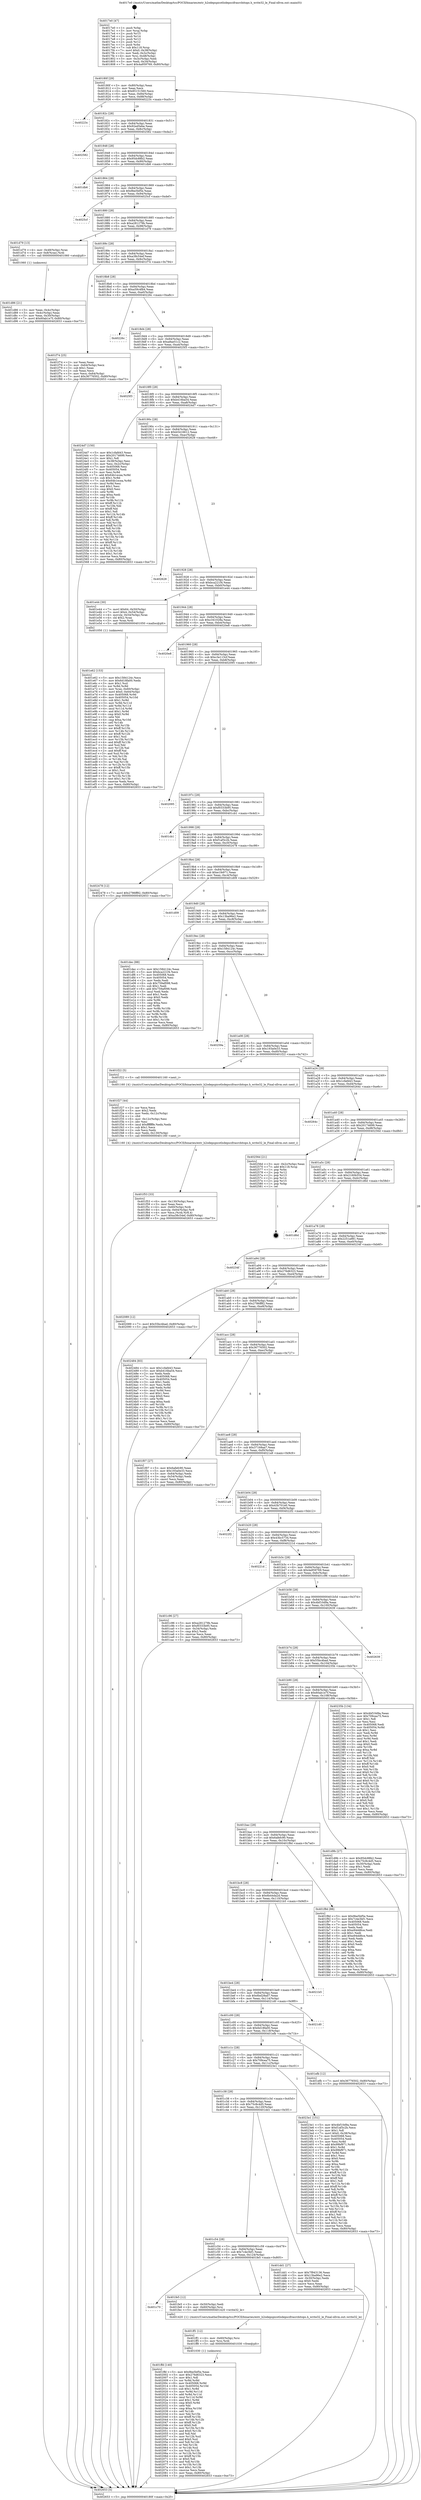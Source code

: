 digraph "0x4017e0" {
  label = "0x4017e0 (/mnt/c/Users/mathe/Desktop/tcc/POCII/binaries/extr_h2odepspicotlsdepscifrasrcbitops.h_write32_le_Final-ollvm.out::main(0))"
  labelloc = "t"
  node[shape=record]

  Entry [label="",width=0.3,height=0.3,shape=circle,fillcolor=black,style=filled]
  "0x40180f" [label="{
     0x40180f [29]\l
     | [instrs]\l
     &nbsp;&nbsp;0x40180f \<+3\>: mov -0x80(%rbp),%eax\l
     &nbsp;&nbsp;0x401812 \<+2\>: mov %eax,%ecx\l
     &nbsp;&nbsp;0x401814 \<+6\>: sub $0x85151560,%ecx\l
     &nbsp;&nbsp;0x40181a \<+6\>: mov %eax,-0x84(%rbp)\l
     &nbsp;&nbsp;0x401820 \<+6\>: mov %ecx,-0x88(%rbp)\l
     &nbsp;&nbsp;0x401826 \<+6\>: je 000000000040223c \<main+0xa5c\>\l
  }"]
  "0x40223c" [label="{
     0x40223c\l
  }", style=dashed]
  "0x40182c" [label="{
     0x40182c [28]\l
     | [instrs]\l
     &nbsp;&nbsp;0x40182c \<+5\>: jmp 0000000000401831 \<main+0x51\>\l
     &nbsp;&nbsp;0x401831 \<+6\>: mov -0x84(%rbp),%eax\l
     &nbsp;&nbsp;0x401837 \<+5\>: sub $0x92ed5ebe,%eax\l
     &nbsp;&nbsp;0x40183c \<+6\>: mov %eax,-0x8c(%rbp)\l
     &nbsp;&nbsp;0x401842 \<+6\>: je 0000000000402582 \<main+0xda2\>\l
  }"]
  Exit [label="",width=0.3,height=0.3,shape=circle,fillcolor=black,style=filled,peripheries=2]
  "0x402582" [label="{
     0x402582\l
  }", style=dashed]
  "0x401848" [label="{
     0x401848 [28]\l
     | [instrs]\l
     &nbsp;&nbsp;0x401848 \<+5\>: jmp 000000000040184d \<main+0x6d\>\l
     &nbsp;&nbsp;0x40184d \<+6\>: mov -0x84(%rbp),%eax\l
     &nbsp;&nbsp;0x401853 \<+5\>: sub $0x95dc88b2,%eax\l
     &nbsp;&nbsp;0x401858 \<+6\>: mov %eax,-0x90(%rbp)\l
     &nbsp;&nbsp;0x40185e \<+6\>: je 0000000000401db6 \<main+0x5d6\>\l
  }"]
  "0x401ffd" [label="{
     0x401ffd [140]\l
     | [instrs]\l
     &nbsp;&nbsp;0x401ffd \<+5\>: mov $0x9be5bf5e,%eax\l
     &nbsp;&nbsp;0x402002 \<+5\>: mov $0x276d6323,%ecx\l
     &nbsp;&nbsp;0x402007 \<+2\>: mov $0x1,%dl\l
     &nbsp;&nbsp;0x402009 \<+3\>: xor %r8d,%r8d\l
     &nbsp;&nbsp;0x40200c \<+8\>: mov 0x405068,%r9d\l
     &nbsp;&nbsp;0x402014 \<+8\>: mov 0x405054,%r10d\l
     &nbsp;&nbsp;0x40201c \<+4\>: sub $0x1,%r8d\l
     &nbsp;&nbsp;0x402020 \<+3\>: mov %r9d,%r11d\l
     &nbsp;&nbsp;0x402023 \<+3\>: add %r8d,%r11d\l
     &nbsp;&nbsp;0x402026 \<+4\>: imul %r11d,%r9d\l
     &nbsp;&nbsp;0x40202a \<+4\>: and $0x1,%r9d\l
     &nbsp;&nbsp;0x40202e \<+4\>: cmp $0x0,%r9d\l
     &nbsp;&nbsp;0x402032 \<+3\>: sete %bl\l
     &nbsp;&nbsp;0x402035 \<+4\>: cmp $0xa,%r10d\l
     &nbsp;&nbsp;0x402039 \<+4\>: setl %r14b\l
     &nbsp;&nbsp;0x40203d \<+3\>: mov %bl,%r15b\l
     &nbsp;&nbsp;0x402040 \<+4\>: xor $0xff,%r15b\l
     &nbsp;&nbsp;0x402044 \<+3\>: mov %r14b,%r12b\l
     &nbsp;&nbsp;0x402047 \<+4\>: xor $0xff,%r12b\l
     &nbsp;&nbsp;0x40204b \<+3\>: xor $0x0,%dl\l
     &nbsp;&nbsp;0x40204e \<+3\>: mov %r15b,%r13b\l
     &nbsp;&nbsp;0x402051 \<+4\>: and $0x0,%r13b\l
     &nbsp;&nbsp;0x402055 \<+2\>: and %dl,%bl\l
     &nbsp;&nbsp;0x402057 \<+3\>: mov %r12b,%sil\l
     &nbsp;&nbsp;0x40205a \<+4\>: and $0x0,%sil\l
     &nbsp;&nbsp;0x40205e \<+3\>: and %dl,%r14b\l
     &nbsp;&nbsp;0x402061 \<+3\>: or %bl,%r13b\l
     &nbsp;&nbsp;0x402064 \<+3\>: or %r14b,%sil\l
     &nbsp;&nbsp;0x402067 \<+3\>: xor %sil,%r13b\l
     &nbsp;&nbsp;0x40206a \<+3\>: or %r12b,%r15b\l
     &nbsp;&nbsp;0x40206d \<+4\>: xor $0xff,%r15b\l
     &nbsp;&nbsp;0x402071 \<+3\>: or $0x0,%dl\l
     &nbsp;&nbsp;0x402074 \<+3\>: and %dl,%r15b\l
     &nbsp;&nbsp;0x402077 \<+3\>: or %r15b,%r13b\l
     &nbsp;&nbsp;0x40207a \<+4\>: test $0x1,%r13b\l
     &nbsp;&nbsp;0x40207e \<+3\>: cmovne %ecx,%eax\l
     &nbsp;&nbsp;0x402081 \<+3\>: mov %eax,-0x80(%rbp)\l
     &nbsp;&nbsp;0x402084 \<+5\>: jmp 0000000000402653 \<main+0xe73\>\l
  }"]
  "0x401db6" [label="{
     0x401db6\l
  }", style=dashed]
  "0x401864" [label="{
     0x401864 [28]\l
     | [instrs]\l
     &nbsp;&nbsp;0x401864 \<+5\>: jmp 0000000000401869 \<main+0x89\>\l
     &nbsp;&nbsp;0x401869 \<+6\>: mov -0x84(%rbp),%eax\l
     &nbsp;&nbsp;0x40186f \<+5\>: sub $0x9be5bf5e,%eax\l
     &nbsp;&nbsp;0x401874 \<+6\>: mov %eax,-0x94(%rbp)\l
     &nbsp;&nbsp;0x40187a \<+6\>: je 00000000004025cf \<main+0xdef\>\l
  }"]
  "0x401ff1" [label="{
     0x401ff1 [12]\l
     | [instrs]\l
     &nbsp;&nbsp;0x401ff1 \<+4\>: mov -0x60(%rbp),%rsi\l
     &nbsp;&nbsp;0x401ff5 \<+3\>: mov %rsi,%rdi\l
     &nbsp;&nbsp;0x401ff8 \<+5\>: call 0000000000401030 \<free@plt\>\l
     | [calls]\l
     &nbsp;&nbsp;0x401030 \{1\} (unknown)\l
  }"]
  "0x4025cf" [label="{
     0x4025cf\l
  }", style=dashed]
  "0x401880" [label="{
     0x401880 [28]\l
     | [instrs]\l
     &nbsp;&nbsp;0x401880 \<+5\>: jmp 0000000000401885 \<main+0xa5\>\l
     &nbsp;&nbsp;0x401885 \<+6\>: mov -0x84(%rbp),%eax\l
     &nbsp;&nbsp;0x40188b \<+5\>: sub $0xa281279b,%eax\l
     &nbsp;&nbsp;0x401890 \<+6\>: mov %eax,-0x98(%rbp)\l
     &nbsp;&nbsp;0x401896 \<+6\>: je 0000000000401d79 \<main+0x599\>\l
  }"]
  "0x401c70" [label="{
     0x401c70\l
  }", style=dashed]
  "0x401d79" [label="{
     0x401d79 [13]\l
     | [instrs]\l
     &nbsp;&nbsp;0x401d79 \<+4\>: mov -0x48(%rbp),%rax\l
     &nbsp;&nbsp;0x401d7d \<+4\>: mov 0x8(%rax),%rdi\l
     &nbsp;&nbsp;0x401d81 \<+5\>: call 0000000000401060 \<atoi@plt\>\l
     | [calls]\l
     &nbsp;&nbsp;0x401060 \{1\} (unknown)\l
  }"]
  "0x40189c" [label="{
     0x40189c [28]\l
     | [instrs]\l
     &nbsp;&nbsp;0x40189c \<+5\>: jmp 00000000004018a1 \<main+0xc1\>\l
     &nbsp;&nbsp;0x4018a1 \<+6\>: mov -0x84(%rbp),%eax\l
     &nbsp;&nbsp;0x4018a7 \<+5\>: sub $0xa38c54ef,%eax\l
     &nbsp;&nbsp;0x4018ac \<+6\>: mov %eax,-0x9c(%rbp)\l
     &nbsp;&nbsp;0x4018b2 \<+6\>: je 0000000000401f74 \<main+0x794\>\l
  }"]
  "0x401fe5" [label="{
     0x401fe5 [12]\l
     | [instrs]\l
     &nbsp;&nbsp;0x401fe5 \<+3\>: mov -0x50(%rbp),%edi\l
     &nbsp;&nbsp;0x401fe8 \<+4\>: mov -0x60(%rbp),%rsi\l
     &nbsp;&nbsp;0x401fec \<+5\>: call 0000000000401420 \<write32_le\>\l
     | [calls]\l
     &nbsp;&nbsp;0x401420 \{1\} (/mnt/c/Users/mathe/Desktop/tcc/POCII/binaries/extr_h2odepspicotlsdepscifrasrcbitops.h_write32_le_Final-ollvm.out::write32_le)\l
  }"]
  "0x401f74" [label="{
     0x401f74 [25]\l
     | [instrs]\l
     &nbsp;&nbsp;0x401f74 \<+2\>: xor %eax,%eax\l
     &nbsp;&nbsp;0x401f76 \<+3\>: mov -0x64(%rbp),%ecx\l
     &nbsp;&nbsp;0x401f79 \<+3\>: sub $0x1,%eax\l
     &nbsp;&nbsp;0x401f7c \<+2\>: sub %eax,%ecx\l
     &nbsp;&nbsp;0x401f7e \<+3\>: mov %ecx,-0x64(%rbp)\l
     &nbsp;&nbsp;0x401f81 \<+7\>: movl $0x36776502,-0x80(%rbp)\l
     &nbsp;&nbsp;0x401f88 \<+5\>: jmp 0000000000402653 \<main+0xe73\>\l
  }"]
  "0x4018b8" [label="{
     0x4018b8 [28]\l
     | [instrs]\l
     &nbsp;&nbsp;0x4018b8 \<+5\>: jmp 00000000004018bd \<main+0xdd\>\l
     &nbsp;&nbsp;0x4018bd \<+6\>: mov -0x84(%rbp),%eax\l
     &nbsp;&nbsp;0x4018c3 \<+5\>: sub $0xa59c4fb4,%eax\l
     &nbsp;&nbsp;0x4018c8 \<+6\>: mov %eax,-0xa0(%rbp)\l
     &nbsp;&nbsp;0x4018ce \<+6\>: je 000000000040226c \<main+0xa8c\>\l
  }"]
  "0x401f53" [label="{
     0x401f53 [33]\l
     | [instrs]\l
     &nbsp;&nbsp;0x401f53 \<+6\>: mov -0x130(%rbp),%ecx\l
     &nbsp;&nbsp;0x401f59 \<+3\>: imul %eax,%ecx\l
     &nbsp;&nbsp;0x401f5c \<+4\>: mov -0x60(%rbp),%rdi\l
     &nbsp;&nbsp;0x401f60 \<+4\>: movslq -0x64(%rbp),%r8\l
     &nbsp;&nbsp;0x401f64 \<+4\>: mov %ecx,(%rdi,%r8,4)\l
     &nbsp;&nbsp;0x401f68 \<+7\>: movl $0xa38c54ef,-0x80(%rbp)\l
     &nbsp;&nbsp;0x401f6f \<+5\>: jmp 0000000000402653 \<main+0xe73\>\l
  }"]
  "0x40226c" [label="{
     0x40226c\l
  }", style=dashed]
  "0x4018d4" [label="{
     0x4018d4 [28]\l
     | [instrs]\l
     &nbsp;&nbsp;0x4018d4 \<+5\>: jmp 00000000004018d9 \<main+0xf9\>\l
     &nbsp;&nbsp;0x4018d9 \<+6\>: mov -0x84(%rbp),%eax\l
     &nbsp;&nbsp;0x4018df \<+5\>: sub $0xa8ae51c2,%eax\l
     &nbsp;&nbsp;0x4018e4 \<+6\>: mov %eax,-0xa4(%rbp)\l
     &nbsp;&nbsp;0x4018ea \<+6\>: je 00000000004025f3 \<main+0xe13\>\l
  }"]
  "0x401f27" [label="{
     0x401f27 [44]\l
     | [instrs]\l
     &nbsp;&nbsp;0x401f27 \<+2\>: xor %ecx,%ecx\l
     &nbsp;&nbsp;0x401f29 \<+5\>: mov $0x2,%edx\l
     &nbsp;&nbsp;0x401f2e \<+6\>: mov %edx,-0x12c(%rbp)\l
     &nbsp;&nbsp;0x401f34 \<+1\>: cltd\l
     &nbsp;&nbsp;0x401f35 \<+6\>: mov -0x12c(%rbp),%esi\l
     &nbsp;&nbsp;0x401f3b \<+2\>: idiv %esi\l
     &nbsp;&nbsp;0x401f3d \<+6\>: imul $0xfffffffe,%edx,%edx\l
     &nbsp;&nbsp;0x401f43 \<+3\>: sub $0x1,%ecx\l
     &nbsp;&nbsp;0x401f46 \<+2\>: sub %ecx,%edx\l
     &nbsp;&nbsp;0x401f48 \<+6\>: mov %edx,-0x130(%rbp)\l
     &nbsp;&nbsp;0x401f4e \<+5\>: call 0000000000401160 \<next_i\>\l
     | [calls]\l
     &nbsp;&nbsp;0x401160 \{4\} (/mnt/c/Users/mathe/Desktop/tcc/POCII/binaries/extr_h2odepspicotlsdepscifrasrcbitops.h_write32_le_Final-ollvm.out::next_i)\l
  }"]
  "0x4025f3" [label="{
     0x4025f3\l
  }", style=dashed]
  "0x4018f0" [label="{
     0x4018f0 [28]\l
     | [instrs]\l
     &nbsp;&nbsp;0x4018f0 \<+5\>: jmp 00000000004018f5 \<main+0x115\>\l
     &nbsp;&nbsp;0x4018f5 \<+6\>: mov -0x84(%rbp),%eax\l
     &nbsp;&nbsp;0x4018fb \<+5\>: sub $0xb416ba54,%eax\l
     &nbsp;&nbsp;0x401900 \<+6\>: mov %eax,-0xa8(%rbp)\l
     &nbsp;&nbsp;0x401906 \<+6\>: je 00000000004024d7 \<main+0xcf7\>\l
  }"]
  "0x401e62" [label="{
     0x401e62 [153]\l
     | [instrs]\l
     &nbsp;&nbsp;0x401e62 \<+5\>: mov $0x1584124c,%ecx\l
     &nbsp;&nbsp;0x401e67 \<+5\>: mov $0x6d18fa00,%edx\l
     &nbsp;&nbsp;0x401e6c \<+3\>: mov $0x1,%sil\l
     &nbsp;&nbsp;0x401e6f \<+3\>: xor %r8d,%r8d\l
     &nbsp;&nbsp;0x401e72 \<+4\>: mov %rax,-0x60(%rbp)\l
     &nbsp;&nbsp;0x401e76 \<+7\>: movl $0x0,-0x64(%rbp)\l
     &nbsp;&nbsp;0x401e7d \<+8\>: mov 0x405068,%r9d\l
     &nbsp;&nbsp;0x401e85 \<+8\>: mov 0x405054,%r10d\l
     &nbsp;&nbsp;0x401e8d \<+4\>: sub $0x1,%r8d\l
     &nbsp;&nbsp;0x401e91 \<+3\>: mov %r9d,%r11d\l
     &nbsp;&nbsp;0x401e94 \<+3\>: add %r8d,%r11d\l
     &nbsp;&nbsp;0x401e97 \<+4\>: imul %r11d,%r9d\l
     &nbsp;&nbsp;0x401e9b \<+4\>: and $0x1,%r9d\l
     &nbsp;&nbsp;0x401e9f \<+4\>: cmp $0x0,%r9d\l
     &nbsp;&nbsp;0x401ea3 \<+3\>: sete %bl\l
     &nbsp;&nbsp;0x401ea6 \<+4\>: cmp $0xa,%r10d\l
     &nbsp;&nbsp;0x401eaa \<+4\>: setl %r14b\l
     &nbsp;&nbsp;0x401eae \<+3\>: mov %bl,%r15b\l
     &nbsp;&nbsp;0x401eb1 \<+4\>: xor $0xff,%r15b\l
     &nbsp;&nbsp;0x401eb5 \<+3\>: mov %r14b,%r12b\l
     &nbsp;&nbsp;0x401eb8 \<+4\>: xor $0xff,%r12b\l
     &nbsp;&nbsp;0x401ebc \<+4\>: xor $0x1,%sil\l
     &nbsp;&nbsp;0x401ec0 \<+3\>: mov %r15b,%r13b\l
     &nbsp;&nbsp;0x401ec3 \<+4\>: and $0xff,%r13b\l
     &nbsp;&nbsp;0x401ec7 \<+3\>: and %sil,%bl\l
     &nbsp;&nbsp;0x401eca \<+3\>: mov %r12b,%al\l
     &nbsp;&nbsp;0x401ecd \<+2\>: and $0xff,%al\l
     &nbsp;&nbsp;0x401ecf \<+3\>: and %sil,%r14b\l
     &nbsp;&nbsp;0x401ed2 \<+3\>: or %bl,%r13b\l
     &nbsp;&nbsp;0x401ed5 \<+3\>: or %r14b,%al\l
     &nbsp;&nbsp;0x401ed8 \<+3\>: xor %al,%r13b\l
     &nbsp;&nbsp;0x401edb \<+3\>: or %r12b,%r15b\l
     &nbsp;&nbsp;0x401ede \<+4\>: xor $0xff,%r15b\l
     &nbsp;&nbsp;0x401ee2 \<+4\>: or $0x1,%sil\l
     &nbsp;&nbsp;0x401ee6 \<+3\>: and %sil,%r15b\l
     &nbsp;&nbsp;0x401ee9 \<+3\>: or %r15b,%r13b\l
     &nbsp;&nbsp;0x401eec \<+4\>: test $0x1,%r13b\l
     &nbsp;&nbsp;0x401ef0 \<+3\>: cmovne %edx,%ecx\l
     &nbsp;&nbsp;0x401ef3 \<+3\>: mov %ecx,-0x80(%rbp)\l
     &nbsp;&nbsp;0x401ef6 \<+5\>: jmp 0000000000402653 \<main+0xe73\>\l
  }"]
  "0x4024d7" [label="{
     0x4024d7 [150]\l
     | [instrs]\l
     &nbsp;&nbsp;0x4024d7 \<+5\>: mov $0x1cfafd43,%eax\l
     &nbsp;&nbsp;0x4024dc \<+5\>: mov $0x20174699,%ecx\l
     &nbsp;&nbsp;0x4024e1 \<+2\>: mov $0x1,%dl\l
     &nbsp;&nbsp;0x4024e3 \<+3\>: mov -0x38(%rbp),%esi\l
     &nbsp;&nbsp;0x4024e6 \<+3\>: mov %esi,-0x2c(%rbp)\l
     &nbsp;&nbsp;0x4024e9 \<+7\>: mov 0x405068,%esi\l
     &nbsp;&nbsp;0x4024f0 \<+7\>: mov 0x405054,%edi\l
     &nbsp;&nbsp;0x4024f7 \<+3\>: mov %esi,%r8d\l
     &nbsp;&nbsp;0x4024fa \<+7\>: add $0x64b1ecea,%r8d\l
     &nbsp;&nbsp;0x402501 \<+4\>: sub $0x1,%r8d\l
     &nbsp;&nbsp;0x402505 \<+7\>: sub $0x64b1ecea,%r8d\l
     &nbsp;&nbsp;0x40250c \<+4\>: imul %r8d,%esi\l
     &nbsp;&nbsp;0x402510 \<+3\>: and $0x1,%esi\l
     &nbsp;&nbsp;0x402513 \<+3\>: cmp $0x0,%esi\l
     &nbsp;&nbsp;0x402516 \<+4\>: sete %r9b\l
     &nbsp;&nbsp;0x40251a \<+3\>: cmp $0xa,%edi\l
     &nbsp;&nbsp;0x40251d \<+4\>: setl %r10b\l
     &nbsp;&nbsp;0x402521 \<+3\>: mov %r9b,%r11b\l
     &nbsp;&nbsp;0x402524 \<+4\>: xor $0xff,%r11b\l
     &nbsp;&nbsp;0x402528 \<+3\>: mov %r10b,%bl\l
     &nbsp;&nbsp;0x40252b \<+3\>: xor $0xff,%bl\l
     &nbsp;&nbsp;0x40252e \<+3\>: xor $0x1,%dl\l
     &nbsp;&nbsp;0x402531 \<+3\>: mov %r11b,%r14b\l
     &nbsp;&nbsp;0x402534 \<+4\>: and $0xff,%r14b\l
     &nbsp;&nbsp;0x402538 \<+3\>: and %dl,%r9b\l
     &nbsp;&nbsp;0x40253b \<+3\>: mov %bl,%r15b\l
     &nbsp;&nbsp;0x40253e \<+4\>: and $0xff,%r15b\l
     &nbsp;&nbsp;0x402542 \<+3\>: and %dl,%r10b\l
     &nbsp;&nbsp;0x402545 \<+3\>: or %r9b,%r14b\l
     &nbsp;&nbsp;0x402548 \<+3\>: or %r10b,%r15b\l
     &nbsp;&nbsp;0x40254b \<+3\>: xor %r15b,%r14b\l
     &nbsp;&nbsp;0x40254e \<+3\>: or %bl,%r11b\l
     &nbsp;&nbsp;0x402551 \<+4\>: xor $0xff,%r11b\l
     &nbsp;&nbsp;0x402555 \<+3\>: or $0x1,%dl\l
     &nbsp;&nbsp;0x402558 \<+3\>: and %dl,%r11b\l
     &nbsp;&nbsp;0x40255b \<+3\>: or %r11b,%r14b\l
     &nbsp;&nbsp;0x40255e \<+4\>: test $0x1,%r14b\l
     &nbsp;&nbsp;0x402562 \<+3\>: cmovne %ecx,%eax\l
     &nbsp;&nbsp;0x402565 \<+3\>: mov %eax,-0x80(%rbp)\l
     &nbsp;&nbsp;0x402568 \<+5\>: jmp 0000000000402653 \<main+0xe73\>\l
  }"]
  "0x40190c" [label="{
     0x40190c [28]\l
     | [instrs]\l
     &nbsp;&nbsp;0x40190c \<+5\>: jmp 0000000000401911 \<main+0x131\>\l
     &nbsp;&nbsp;0x401911 \<+6\>: mov -0x84(%rbp),%eax\l
     &nbsp;&nbsp;0x401917 \<+5\>: sub $0xb5416612,%eax\l
     &nbsp;&nbsp;0x40191c \<+6\>: mov %eax,-0xac(%rbp)\l
     &nbsp;&nbsp;0x401922 \<+6\>: je 0000000000402628 \<main+0xe48\>\l
  }"]
  "0x401c54" [label="{
     0x401c54 [28]\l
     | [instrs]\l
     &nbsp;&nbsp;0x401c54 \<+5\>: jmp 0000000000401c59 \<main+0x479\>\l
     &nbsp;&nbsp;0x401c59 \<+6\>: mov -0x84(%rbp),%eax\l
     &nbsp;&nbsp;0x401c5f \<+5\>: sub $0x7c4e3bf1,%eax\l
     &nbsp;&nbsp;0x401c64 \<+6\>: mov %eax,-0x124(%rbp)\l
     &nbsp;&nbsp;0x401c6a \<+6\>: je 0000000000401fe5 \<main+0x805\>\l
  }"]
  "0x402628" [label="{
     0x402628\l
  }", style=dashed]
  "0x401928" [label="{
     0x401928 [28]\l
     | [instrs]\l
     &nbsp;&nbsp;0x401928 \<+5\>: jmp 000000000040192d \<main+0x14d\>\l
     &nbsp;&nbsp;0x40192d \<+6\>: mov -0x84(%rbp),%eax\l
     &nbsp;&nbsp;0x401933 \<+5\>: sub $0xbca221f4,%eax\l
     &nbsp;&nbsp;0x401938 \<+6\>: mov %eax,-0xb0(%rbp)\l
     &nbsp;&nbsp;0x40193e \<+6\>: je 0000000000401e44 \<main+0x664\>\l
  }"]
  "0x401dd1" [label="{
     0x401dd1 [27]\l
     | [instrs]\l
     &nbsp;&nbsp;0x401dd1 \<+5\>: mov $0x7f943136,%eax\l
     &nbsp;&nbsp;0x401dd6 \<+5\>: mov $0x13ba96e2,%ecx\l
     &nbsp;&nbsp;0x401ddb \<+3\>: mov -0x30(%rbp),%edx\l
     &nbsp;&nbsp;0x401dde \<+3\>: cmp $0x0,%edx\l
     &nbsp;&nbsp;0x401de1 \<+3\>: cmove %ecx,%eax\l
     &nbsp;&nbsp;0x401de4 \<+3\>: mov %eax,-0x80(%rbp)\l
     &nbsp;&nbsp;0x401de7 \<+5\>: jmp 0000000000402653 \<main+0xe73\>\l
  }"]
  "0x401e44" [label="{
     0x401e44 [30]\l
     | [instrs]\l
     &nbsp;&nbsp;0x401e44 \<+7\>: movl $0x64,-0x50(%rbp)\l
     &nbsp;&nbsp;0x401e4b \<+7\>: movl $0x4,-0x54(%rbp)\l
     &nbsp;&nbsp;0x401e52 \<+4\>: movslq -0x54(%rbp),%rax\l
     &nbsp;&nbsp;0x401e56 \<+4\>: shl $0x2,%rax\l
     &nbsp;&nbsp;0x401e5a \<+3\>: mov %rax,%rdi\l
     &nbsp;&nbsp;0x401e5d \<+5\>: call 0000000000401050 \<malloc@plt\>\l
     | [calls]\l
     &nbsp;&nbsp;0x401050 \{1\} (unknown)\l
  }"]
  "0x401944" [label="{
     0x401944 [28]\l
     | [instrs]\l
     &nbsp;&nbsp;0x401944 \<+5\>: jmp 0000000000401949 \<main+0x169\>\l
     &nbsp;&nbsp;0x401949 \<+6\>: mov -0x84(%rbp),%eax\l
     &nbsp;&nbsp;0x40194f \<+5\>: sub $0xc341028a,%eax\l
     &nbsp;&nbsp;0x401954 \<+6\>: mov %eax,-0xb4(%rbp)\l
     &nbsp;&nbsp;0x40195a \<+6\>: je 00000000004020e8 \<main+0x908\>\l
  }"]
  "0x401c38" [label="{
     0x401c38 [28]\l
     | [instrs]\l
     &nbsp;&nbsp;0x401c38 \<+5\>: jmp 0000000000401c3d \<main+0x45d\>\l
     &nbsp;&nbsp;0x401c3d \<+6\>: mov -0x84(%rbp),%eax\l
     &nbsp;&nbsp;0x401c43 \<+5\>: sub $0x75c8c4d5,%eax\l
     &nbsp;&nbsp;0x401c48 \<+6\>: mov %eax,-0x120(%rbp)\l
     &nbsp;&nbsp;0x401c4e \<+6\>: je 0000000000401dd1 \<main+0x5f1\>\l
  }"]
  "0x4020e8" [label="{
     0x4020e8\l
  }", style=dashed]
  "0x401960" [label="{
     0x401960 [28]\l
     | [instrs]\l
     &nbsp;&nbsp;0x401960 \<+5\>: jmp 0000000000401965 \<main+0x185\>\l
     &nbsp;&nbsp;0x401965 \<+6\>: mov -0x84(%rbp),%eax\l
     &nbsp;&nbsp;0x40196b \<+5\>: sub $0xc3e115cf,%eax\l
     &nbsp;&nbsp;0x401970 \<+6\>: mov %eax,-0xb8(%rbp)\l
     &nbsp;&nbsp;0x401976 \<+6\>: je 0000000000402095 \<main+0x8b5\>\l
  }"]
  "0x4023e1" [label="{
     0x4023e1 [151]\l
     | [instrs]\l
     &nbsp;&nbsp;0x4023e1 \<+5\>: mov $0x4bf10d9a,%eax\l
     &nbsp;&nbsp;0x4023e6 \<+5\>: mov $0xf1af3c2b,%ecx\l
     &nbsp;&nbsp;0x4023eb \<+2\>: mov $0x1,%dl\l
     &nbsp;&nbsp;0x4023ed \<+7\>: movl $0x0,-0x38(%rbp)\l
     &nbsp;&nbsp;0x4023f4 \<+7\>: mov 0x405068,%esi\l
     &nbsp;&nbsp;0x4023fb \<+7\>: mov 0x405054,%edi\l
     &nbsp;&nbsp;0x402402 \<+3\>: mov %esi,%r8d\l
     &nbsp;&nbsp;0x402405 \<+7\>: add $0x99bf971,%r8d\l
     &nbsp;&nbsp;0x40240c \<+4\>: sub $0x1,%r8d\l
     &nbsp;&nbsp;0x402410 \<+7\>: sub $0x99bf971,%r8d\l
     &nbsp;&nbsp;0x402417 \<+4\>: imul %r8d,%esi\l
     &nbsp;&nbsp;0x40241b \<+3\>: and $0x1,%esi\l
     &nbsp;&nbsp;0x40241e \<+3\>: cmp $0x0,%esi\l
     &nbsp;&nbsp;0x402421 \<+4\>: sete %r9b\l
     &nbsp;&nbsp;0x402425 \<+3\>: cmp $0xa,%edi\l
     &nbsp;&nbsp;0x402428 \<+4\>: setl %r10b\l
     &nbsp;&nbsp;0x40242c \<+3\>: mov %r9b,%r11b\l
     &nbsp;&nbsp;0x40242f \<+4\>: xor $0xff,%r11b\l
     &nbsp;&nbsp;0x402433 \<+3\>: mov %r10b,%bl\l
     &nbsp;&nbsp;0x402436 \<+3\>: xor $0xff,%bl\l
     &nbsp;&nbsp;0x402439 \<+3\>: xor $0x1,%dl\l
     &nbsp;&nbsp;0x40243c \<+3\>: mov %r11b,%r14b\l
     &nbsp;&nbsp;0x40243f \<+4\>: and $0xff,%r14b\l
     &nbsp;&nbsp;0x402443 \<+3\>: and %dl,%r9b\l
     &nbsp;&nbsp;0x402446 \<+3\>: mov %bl,%r15b\l
     &nbsp;&nbsp;0x402449 \<+4\>: and $0xff,%r15b\l
     &nbsp;&nbsp;0x40244d \<+3\>: and %dl,%r10b\l
     &nbsp;&nbsp;0x402450 \<+3\>: or %r9b,%r14b\l
     &nbsp;&nbsp;0x402453 \<+3\>: or %r10b,%r15b\l
     &nbsp;&nbsp;0x402456 \<+3\>: xor %r15b,%r14b\l
     &nbsp;&nbsp;0x402459 \<+3\>: or %bl,%r11b\l
     &nbsp;&nbsp;0x40245c \<+4\>: xor $0xff,%r11b\l
     &nbsp;&nbsp;0x402460 \<+3\>: or $0x1,%dl\l
     &nbsp;&nbsp;0x402463 \<+3\>: and %dl,%r11b\l
     &nbsp;&nbsp;0x402466 \<+3\>: or %r11b,%r14b\l
     &nbsp;&nbsp;0x402469 \<+4\>: test $0x1,%r14b\l
     &nbsp;&nbsp;0x40246d \<+3\>: cmovne %ecx,%eax\l
     &nbsp;&nbsp;0x402470 \<+3\>: mov %eax,-0x80(%rbp)\l
     &nbsp;&nbsp;0x402473 \<+5\>: jmp 0000000000402653 \<main+0xe73\>\l
  }"]
  "0x402095" [label="{
     0x402095\l
  }", style=dashed]
  "0x40197c" [label="{
     0x40197c [28]\l
     | [instrs]\l
     &nbsp;&nbsp;0x40197c \<+5\>: jmp 0000000000401981 \<main+0x1a1\>\l
     &nbsp;&nbsp;0x401981 \<+6\>: mov -0x84(%rbp),%eax\l
     &nbsp;&nbsp;0x401987 \<+5\>: sub $0xf0333b95,%eax\l
     &nbsp;&nbsp;0x40198c \<+6\>: mov %eax,-0xbc(%rbp)\l
     &nbsp;&nbsp;0x401992 \<+6\>: je 0000000000401cb1 \<main+0x4d1\>\l
  }"]
  "0x401c1c" [label="{
     0x401c1c [28]\l
     | [instrs]\l
     &nbsp;&nbsp;0x401c1c \<+5\>: jmp 0000000000401c21 \<main+0x441\>\l
     &nbsp;&nbsp;0x401c21 \<+6\>: mov -0x84(%rbp),%eax\l
     &nbsp;&nbsp;0x401c27 \<+5\>: sub $0x709cea75,%eax\l
     &nbsp;&nbsp;0x401c2c \<+6\>: mov %eax,-0x11c(%rbp)\l
     &nbsp;&nbsp;0x401c32 \<+6\>: je 00000000004023e1 \<main+0xc01\>\l
  }"]
  "0x401cb1" [label="{
     0x401cb1\l
  }", style=dashed]
  "0x401998" [label="{
     0x401998 [28]\l
     | [instrs]\l
     &nbsp;&nbsp;0x401998 \<+5\>: jmp 000000000040199d \<main+0x1bd\>\l
     &nbsp;&nbsp;0x40199d \<+6\>: mov -0x84(%rbp),%eax\l
     &nbsp;&nbsp;0x4019a3 \<+5\>: sub $0xf1af3c2b,%eax\l
     &nbsp;&nbsp;0x4019a8 \<+6\>: mov %eax,-0xc0(%rbp)\l
     &nbsp;&nbsp;0x4019ae \<+6\>: je 0000000000402478 \<main+0xc98\>\l
  }"]
  "0x401efb" [label="{
     0x401efb [12]\l
     | [instrs]\l
     &nbsp;&nbsp;0x401efb \<+7\>: movl $0x36776502,-0x80(%rbp)\l
     &nbsp;&nbsp;0x401f02 \<+5\>: jmp 0000000000402653 \<main+0xe73\>\l
  }"]
  "0x402478" [label="{
     0x402478 [12]\l
     | [instrs]\l
     &nbsp;&nbsp;0x402478 \<+7\>: movl $0x2786ff82,-0x80(%rbp)\l
     &nbsp;&nbsp;0x40247f \<+5\>: jmp 0000000000402653 \<main+0xe73\>\l
  }"]
  "0x4019b4" [label="{
     0x4019b4 [28]\l
     | [instrs]\l
     &nbsp;&nbsp;0x4019b4 \<+5\>: jmp 00000000004019b9 \<main+0x1d9\>\l
     &nbsp;&nbsp;0x4019b9 \<+6\>: mov -0x84(%rbp),%eax\l
     &nbsp;&nbsp;0x4019bf \<+5\>: sub $0xe1fe971,%eax\l
     &nbsp;&nbsp;0x4019c4 \<+6\>: mov %eax,-0xc4(%rbp)\l
     &nbsp;&nbsp;0x4019ca \<+6\>: je 0000000000401d09 \<main+0x529\>\l
  }"]
  "0x401c00" [label="{
     0x401c00 [28]\l
     | [instrs]\l
     &nbsp;&nbsp;0x401c00 \<+5\>: jmp 0000000000401c05 \<main+0x425\>\l
     &nbsp;&nbsp;0x401c05 \<+6\>: mov -0x84(%rbp),%eax\l
     &nbsp;&nbsp;0x401c0b \<+5\>: sub $0x6d18fa00,%eax\l
     &nbsp;&nbsp;0x401c10 \<+6\>: mov %eax,-0x118(%rbp)\l
     &nbsp;&nbsp;0x401c16 \<+6\>: je 0000000000401efb \<main+0x71b\>\l
  }"]
  "0x401d09" [label="{
     0x401d09\l
  }", style=dashed]
  "0x4019d0" [label="{
     0x4019d0 [28]\l
     | [instrs]\l
     &nbsp;&nbsp;0x4019d0 \<+5\>: jmp 00000000004019d5 \<main+0x1f5\>\l
     &nbsp;&nbsp;0x4019d5 \<+6\>: mov -0x84(%rbp),%eax\l
     &nbsp;&nbsp;0x4019db \<+5\>: sub $0x13ba96e2,%eax\l
     &nbsp;&nbsp;0x4019e0 \<+6\>: mov %eax,-0xc8(%rbp)\l
     &nbsp;&nbsp;0x4019e6 \<+6\>: je 0000000000401dec \<main+0x60c\>\l
  }"]
  "0x4021d0" [label="{
     0x4021d0\l
  }", style=dashed]
  "0x401dec" [label="{
     0x401dec [88]\l
     | [instrs]\l
     &nbsp;&nbsp;0x401dec \<+5\>: mov $0x1584124c,%eax\l
     &nbsp;&nbsp;0x401df1 \<+5\>: mov $0xbca221f4,%ecx\l
     &nbsp;&nbsp;0x401df6 \<+7\>: mov 0x405068,%edx\l
     &nbsp;&nbsp;0x401dfd \<+7\>: mov 0x405054,%esi\l
     &nbsp;&nbsp;0x401e04 \<+2\>: mov %edx,%edi\l
     &nbsp;&nbsp;0x401e06 \<+6\>: sub $0x759af098,%edi\l
     &nbsp;&nbsp;0x401e0c \<+3\>: sub $0x1,%edi\l
     &nbsp;&nbsp;0x401e0f \<+6\>: add $0x759af098,%edi\l
     &nbsp;&nbsp;0x401e15 \<+3\>: imul %edi,%edx\l
     &nbsp;&nbsp;0x401e18 \<+3\>: and $0x1,%edx\l
     &nbsp;&nbsp;0x401e1b \<+3\>: cmp $0x0,%edx\l
     &nbsp;&nbsp;0x401e1e \<+4\>: sete %r8b\l
     &nbsp;&nbsp;0x401e22 \<+3\>: cmp $0xa,%esi\l
     &nbsp;&nbsp;0x401e25 \<+4\>: setl %r9b\l
     &nbsp;&nbsp;0x401e29 \<+3\>: mov %r8b,%r10b\l
     &nbsp;&nbsp;0x401e2c \<+3\>: and %r9b,%r10b\l
     &nbsp;&nbsp;0x401e2f \<+3\>: xor %r9b,%r8b\l
     &nbsp;&nbsp;0x401e32 \<+3\>: or %r8b,%r10b\l
     &nbsp;&nbsp;0x401e35 \<+4\>: test $0x1,%r10b\l
     &nbsp;&nbsp;0x401e39 \<+3\>: cmovne %ecx,%eax\l
     &nbsp;&nbsp;0x401e3c \<+3\>: mov %eax,-0x80(%rbp)\l
     &nbsp;&nbsp;0x401e3f \<+5\>: jmp 0000000000402653 \<main+0xe73\>\l
  }"]
  "0x4019ec" [label="{
     0x4019ec [28]\l
     | [instrs]\l
     &nbsp;&nbsp;0x4019ec \<+5\>: jmp 00000000004019f1 \<main+0x211\>\l
     &nbsp;&nbsp;0x4019f1 \<+6\>: mov -0x84(%rbp),%eax\l
     &nbsp;&nbsp;0x4019f7 \<+5\>: sub $0x1584124c,%eax\l
     &nbsp;&nbsp;0x4019fc \<+6\>: mov %eax,-0xcc(%rbp)\l
     &nbsp;&nbsp;0x401a02 \<+6\>: je 000000000040259a \<main+0xdba\>\l
  }"]
  "0x401be4" [label="{
     0x401be4 [28]\l
     | [instrs]\l
     &nbsp;&nbsp;0x401be4 \<+5\>: jmp 0000000000401be9 \<main+0x409\>\l
     &nbsp;&nbsp;0x401be9 \<+6\>: mov -0x84(%rbp),%eax\l
     &nbsp;&nbsp;0x401bef \<+5\>: sub $0x6bd28ad7,%eax\l
     &nbsp;&nbsp;0x401bf4 \<+6\>: mov %eax,-0x114(%rbp)\l
     &nbsp;&nbsp;0x401bfa \<+6\>: je 00000000004021d0 \<main+0x9f0\>\l
  }"]
  "0x40259a" [label="{
     0x40259a\l
  }", style=dashed]
  "0x401a08" [label="{
     0x401a08 [28]\l
     | [instrs]\l
     &nbsp;&nbsp;0x401a08 \<+5\>: jmp 0000000000401a0d \<main+0x22d\>\l
     &nbsp;&nbsp;0x401a0d \<+6\>: mov -0x84(%rbp),%eax\l
     &nbsp;&nbsp;0x401a13 \<+5\>: sub $0x193a0e33,%eax\l
     &nbsp;&nbsp;0x401a18 \<+6\>: mov %eax,-0xd0(%rbp)\l
     &nbsp;&nbsp;0x401a1e \<+6\>: je 0000000000401f22 \<main+0x742\>\l
  }"]
  "0x4021b5" [label="{
     0x4021b5\l
  }", style=dashed]
  "0x401f22" [label="{
     0x401f22 [5]\l
     | [instrs]\l
     &nbsp;&nbsp;0x401f22 \<+5\>: call 0000000000401160 \<next_i\>\l
     | [calls]\l
     &nbsp;&nbsp;0x401160 \{4\} (/mnt/c/Users/mathe/Desktop/tcc/POCII/binaries/extr_h2odepspicotlsdepscifrasrcbitops.h_write32_le_Final-ollvm.out::next_i)\l
  }"]
  "0x401a24" [label="{
     0x401a24 [28]\l
     | [instrs]\l
     &nbsp;&nbsp;0x401a24 \<+5\>: jmp 0000000000401a29 \<main+0x249\>\l
     &nbsp;&nbsp;0x401a29 \<+6\>: mov -0x84(%rbp),%eax\l
     &nbsp;&nbsp;0x401a2f \<+5\>: sub $0x1cfafd43,%eax\l
     &nbsp;&nbsp;0x401a34 \<+6\>: mov %eax,-0xd4(%rbp)\l
     &nbsp;&nbsp;0x401a3a \<+6\>: je 000000000040264c \<main+0xe6c\>\l
  }"]
  "0x401bc8" [label="{
     0x401bc8 [28]\l
     | [instrs]\l
     &nbsp;&nbsp;0x401bc8 \<+5\>: jmp 0000000000401bcd \<main+0x3ed\>\l
     &nbsp;&nbsp;0x401bcd \<+6\>: mov -0x84(%rbp),%eax\l
     &nbsp;&nbsp;0x401bd3 \<+5\>: sub $0x6b44da2d,%eax\l
     &nbsp;&nbsp;0x401bd8 \<+6\>: mov %eax,-0x110(%rbp)\l
     &nbsp;&nbsp;0x401bde \<+6\>: je 00000000004021b5 \<main+0x9d5\>\l
  }"]
  "0x40264c" [label="{
     0x40264c\l
  }", style=dashed]
  "0x401a40" [label="{
     0x401a40 [28]\l
     | [instrs]\l
     &nbsp;&nbsp;0x401a40 \<+5\>: jmp 0000000000401a45 \<main+0x265\>\l
     &nbsp;&nbsp;0x401a45 \<+6\>: mov -0x84(%rbp),%eax\l
     &nbsp;&nbsp;0x401a4b \<+5\>: sub $0x20174699,%eax\l
     &nbsp;&nbsp;0x401a50 \<+6\>: mov %eax,-0xd8(%rbp)\l
     &nbsp;&nbsp;0x401a56 \<+6\>: je 000000000040256d \<main+0xd8d\>\l
  }"]
  "0x401f8d" [label="{
     0x401f8d [88]\l
     | [instrs]\l
     &nbsp;&nbsp;0x401f8d \<+5\>: mov $0x9be5bf5e,%eax\l
     &nbsp;&nbsp;0x401f92 \<+5\>: mov $0x7c4e3bf1,%ecx\l
     &nbsp;&nbsp;0x401f97 \<+7\>: mov 0x405068,%edx\l
     &nbsp;&nbsp;0x401f9e \<+7\>: mov 0x405054,%esi\l
     &nbsp;&nbsp;0x401fa5 \<+2\>: mov %edx,%edi\l
     &nbsp;&nbsp;0x401fa7 \<+6\>: sub $0xe94dd6ce,%edi\l
     &nbsp;&nbsp;0x401fad \<+3\>: sub $0x1,%edi\l
     &nbsp;&nbsp;0x401fb0 \<+6\>: add $0xe94dd6ce,%edi\l
     &nbsp;&nbsp;0x401fb6 \<+3\>: imul %edi,%edx\l
     &nbsp;&nbsp;0x401fb9 \<+3\>: and $0x1,%edx\l
     &nbsp;&nbsp;0x401fbc \<+3\>: cmp $0x0,%edx\l
     &nbsp;&nbsp;0x401fbf \<+4\>: sete %r8b\l
     &nbsp;&nbsp;0x401fc3 \<+3\>: cmp $0xa,%esi\l
     &nbsp;&nbsp;0x401fc6 \<+4\>: setl %r9b\l
     &nbsp;&nbsp;0x401fca \<+3\>: mov %r8b,%r10b\l
     &nbsp;&nbsp;0x401fcd \<+3\>: and %r9b,%r10b\l
     &nbsp;&nbsp;0x401fd0 \<+3\>: xor %r9b,%r8b\l
     &nbsp;&nbsp;0x401fd3 \<+3\>: or %r8b,%r10b\l
     &nbsp;&nbsp;0x401fd6 \<+4\>: test $0x1,%r10b\l
     &nbsp;&nbsp;0x401fda \<+3\>: cmovne %ecx,%eax\l
     &nbsp;&nbsp;0x401fdd \<+3\>: mov %eax,-0x80(%rbp)\l
     &nbsp;&nbsp;0x401fe0 \<+5\>: jmp 0000000000402653 \<main+0xe73\>\l
  }"]
  "0x40256d" [label="{
     0x40256d [21]\l
     | [instrs]\l
     &nbsp;&nbsp;0x40256d \<+3\>: mov -0x2c(%rbp),%eax\l
     &nbsp;&nbsp;0x402570 \<+7\>: add $0x118,%rsp\l
     &nbsp;&nbsp;0x402577 \<+1\>: pop %rbx\l
     &nbsp;&nbsp;0x402578 \<+2\>: pop %r12\l
     &nbsp;&nbsp;0x40257a \<+2\>: pop %r13\l
     &nbsp;&nbsp;0x40257c \<+2\>: pop %r14\l
     &nbsp;&nbsp;0x40257e \<+2\>: pop %r15\l
     &nbsp;&nbsp;0x402580 \<+1\>: pop %rbp\l
     &nbsp;&nbsp;0x402581 \<+1\>: ret\l
  }"]
  "0x401a5c" [label="{
     0x401a5c [28]\l
     | [instrs]\l
     &nbsp;&nbsp;0x401a5c \<+5\>: jmp 0000000000401a61 \<main+0x281\>\l
     &nbsp;&nbsp;0x401a61 \<+6\>: mov -0x84(%rbp),%eax\l
     &nbsp;&nbsp;0x401a67 \<+5\>: sub $0x2160b554,%eax\l
     &nbsp;&nbsp;0x401a6c \<+6\>: mov %eax,-0xdc(%rbp)\l
     &nbsp;&nbsp;0x401a72 \<+6\>: je 0000000000401d6d \<main+0x58d\>\l
  }"]
  "0x401bac" [label="{
     0x401bac [28]\l
     | [instrs]\l
     &nbsp;&nbsp;0x401bac \<+5\>: jmp 0000000000401bb1 \<main+0x3d1\>\l
     &nbsp;&nbsp;0x401bb1 \<+6\>: mov -0x84(%rbp),%eax\l
     &nbsp;&nbsp;0x401bb7 \<+5\>: sub $0x6afefc90,%eax\l
     &nbsp;&nbsp;0x401bbc \<+6\>: mov %eax,-0x10c(%rbp)\l
     &nbsp;&nbsp;0x401bc2 \<+6\>: je 0000000000401f8d \<main+0x7ad\>\l
  }"]
  "0x401d6d" [label="{
     0x401d6d\l
  }", style=dashed]
  "0x401a78" [label="{
     0x401a78 [28]\l
     | [instrs]\l
     &nbsp;&nbsp;0x401a78 \<+5\>: jmp 0000000000401a7d \<main+0x29d\>\l
     &nbsp;&nbsp;0x401a7d \<+6\>: mov -0x84(%rbp),%eax\l
     &nbsp;&nbsp;0x401a83 \<+5\>: sub $0x2251a981,%eax\l
     &nbsp;&nbsp;0x401a88 \<+6\>: mov %eax,-0xe0(%rbp)\l
     &nbsp;&nbsp;0x401a8e \<+6\>: je 000000000040234f \<main+0xb6f\>\l
  }"]
  "0x401d9b" [label="{
     0x401d9b [27]\l
     | [instrs]\l
     &nbsp;&nbsp;0x401d9b \<+5\>: mov $0x95dc88b2,%eax\l
     &nbsp;&nbsp;0x401da0 \<+5\>: mov $0x75c8c4d5,%ecx\l
     &nbsp;&nbsp;0x401da5 \<+3\>: mov -0x30(%rbp),%edx\l
     &nbsp;&nbsp;0x401da8 \<+3\>: cmp $0x1,%edx\l
     &nbsp;&nbsp;0x401dab \<+3\>: cmovl %ecx,%eax\l
     &nbsp;&nbsp;0x401dae \<+3\>: mov %eax,-0x80(%rbp)\l
     &nbsp;&nbsp;0x401db1 \<+5\>: jmp 0000000000402653 \<main+0xe73\>\l
  }"]
  "0x40234f" [label="{
     0x40234f\l
  }", style=dashed]
  "0x401a94" [label="{
     0x401a94 [28]\l
     | [instrs]\l
     &nbsp;&nbsp;0x401a94 \<+5\>: jmp 0000000000401a99 \<main+0x2b9\>\l
     &nbsp;&nbsp;0x401a99 \<+6\>: mov -0x84(%rbp),%eax\l
     &nbsp;&nbsp;0x401a9f \<+5\>: sub $0x276d6323,%eax\l
     &nbsp;&nbsp;0x401aa4 \<+6\>: mov %eax,-0xe4(%rbp)\l
     &nbsp;&nbsp;0x401aaa \<+6\>: je 0000000000402089 \<main+0x8a9\>\l
  }"]
  "0x401b90" [label="{
     0x401b90 [28]\l
     | [instrs]\l
     &nbsp;&nbsp;0x401b90 \<+5\>: jmp 0000000000401b95 \<main+0x3b5\>\l
     &nbsp;&nbsp;0x401b95 \<+6\>: mov -0x84(%rbp),%eax\l
     &nbsp;&nbsp;0x401b9b \<+5\>: sub $0x60ab1e7f,%eax\l
     &nbsp;&nbsp;0x401ba0 \<+6\>: mov %eax,-0x108(%rbp)\l
     &nbsp;&nbsp;0x401ba6 \<+6\>: je 0000000000401d9b \<main+0x5bb\>\l
  }"]
  "0x402089" [label="{
     0x402089 [12]\l
     | [instrs]\l
     &nbsp;&nbsp;0x402089 \<+7\>: movl $0x55bc4bad,-0x80(%rbp)\l
     &nbsp;&nbsp;0x402090 \<+5\>: jmp 0000000000402653 \<main+0xe73\>\l
  }"]
  "0x401ab0" [label="{
     0x401ab0 [28]\l
     | [instrs]\l
     &nbsp;&nbsp;0x401ab0 \<+5\>: jmp 0000000000401ab5 \<main+0x2d5\>\l
     &nbsp;&nbsp;0x401ab5 \<+6\>: mov -0x84(%rbp),%eax\l
     &nbsp;&nbsp;0x401abb \<+5\>: sub $0x2786ff82,%eax\l
     &nbsp;&nbsp;0x401ac0 \<+6\>: mov %eax,-0xe8(%rbp)\l
     &nbsp;&nbsp;0x401ac6 \<+6\>: je 0000000000402484 \<main+0xca4\>\l
  }"]
  "0x40235b" [label="{
     0x40235b [134]\l
     | [instrs]\l
     &nbsp;&nbsp;0x40235b \<+5\>: mov $0x4bf10d9a,%eax\l
     &nbsp;&nbsp;0x402360 \<+5\>: mov $0x709cea75,%ecx\l
     &nbsp;&nbsp;0x402365 \<+2\>: mov $0x1,%dl\l
     &nbsp;&nbsp;0x402367 \<+2\>: xor %esi,%esi\l
     &nbsp;&nbsp;0x402369 \<+7\>: mov 0x405068,%edi\l
     &nbsp;&nbsp;0x402370 \<+8\>: mov 0x405054,%r8d\l
     &nbsp;&nbsp;0x402378 \<+3\>: sub $0x1,%esi\l
     &nbsp;&nbsp;0x40237b \<+3\>: mov %edi,%r9d\l
     &nbsp;&nbsp;0x40237e \<+3\>: add %esi,%r9d\l
     &nbsp;&nbsp;0x402381 \<+4\>: imul %r9d,%edi\l
     &nbsp;&nbsp;0x402385 \<+3\>: and $0x1,%edi\l
     &nbsp;&nbsp;0x402388 \<+3\>: cmp $0x0,%edi\l
     &nbsp;&nbsp;0x40238b \<+4\>: sete %r10b\l
     &nbsp;&nbsp;0x40238f \<+4\>: cmp $0xa,%r8d\l
     &nbsp;&nbsp;0x402393 \<+4\>: setl %r11b\l
     &nbsp;&nbsp;0x402397 \<+3\>: mov %r10b,%bl\l
     &nbsp;&nbsp;0x40239a \<+3\>: xor $0xff,%bl\l
     &nbsp;&nbsp;0x40239d \<+3\>: mov %r11b,%r14b\l
     &nbsp;&nbsp;0x4023a0 \<+4\>: xor $0xff,%r14b\l
     &nbsp;&nbsp;0x4023a4 \<+3\>: xor $0x0,%dl\l
     &nbsp;&nbsp;0x4023a7 \<+3\>: mov %bl,%r15b\l
     &nbsp;&nbsp;0x4023aa \<+4\>: and $0x0,%r15b\l
     &nbsp;&nbsp;0x4023ae \<+3\>: and %dl,%r10b\l
     &nbsp;&nbsp;0x4023b1 \<+3\>: mov %r14b,%r12b\l
     &nbsp;&nbsp;0x4023b4 \<+4\>: and $0x0,%r12b\l
     &nbsp;&nbsp;0x4023b8 \<+3\>: and %dl,%r11b\l
     &nbsp;&nbsp;0x4023bb \<+3\>: or %r10b,%r15b\l
     &nbsp;&nbsp;0x4023be \<+3\>: or %r11b,%r12b\l
     &nbsp;&nbsp;0x4023c1 \<+3\>: xor %r12b,%r15b\l
     &nbsp;&nbsp;0x4023c4 \<+3\>: or %r14b,%bl\l
     &nbsp;&nbsp;0x4023c7 \<+3\>: xor $0xff,%bl\l
     &nbsp;&nbsp;0x4023ca \<+3\>: or $0x0,%dl\l
     &nbsp;&nbsp;0x4023cd \<+2\>: and %dl,%bl\l
     &nbsp;&nbsp;0x4023cf \<+3\>: or %bl,%r15b\l
     &nbsp;&nbsp;0x4023d2 \<+4\>: test $0x1,%r15b\l
     &nbsp;&nbsp;0x4023d6 \<+3\>: cmovne %ecx,%eax\l
     &nbsp;&nbsp;0x4023d9 \<+3\>: mov %eax,-0x80(%rbp)\l
     &nbsp;&nbsp;0x4023dc \<+5\>: jmp 0000000000402653 \<main+0xe73\>\l
  }"]
  "0x402484" [label="{
     0x402484 [83]\l
     | [instrs]\l
     &nbsp;&nbsp;0x402484 \<+5\>: mov $0x1cfafd43,%eax\l
     &nbsp;&nbsp;0x402489 \<+5\>: mov $0xb416ba54,%ecx\l
     &nbsp;&nbsp;0x40248e \<+2\>: xor %edx,%edx\l
     &nbsp;&nbsp;0x402490 \<+7\>: mov 0x405068,%esi\l
     &nbsp;&nbsp;0x402497 \<+7\>: mov 0x405054,%edi\l
     &nbsp;&nbsp;0x40249e \<+3\>: sub $0x1,%edx\l
     &nbsp;&nbsp;0x4024a1 \<+3\>: mov %esi,%r8d\l
     &nbsp;&nbsp;0x4024a4 \<+3\>: add %edx,%r8d\l
     &nbsp;&nbsp;0x4024a7 \<+4\>: imul %r8d,%esi\l
     &nbsp;&nbsp;0x4024ab \<+3\>: and $0x1,%esi\l
     &nbsp;&nbsp;0x4024ae \<+3\>: cmp $0x0,%esi\l
     &nbsp;&nbsp;0x4024b1 \<+4\>: sete %r9b\l
     &nbsp;&nbsp;0x4024b5 \<+3\>: cmp $0xa,%edi\l
     &nbsp;&nbsp;0x4024b8 \<+4\>: setl %r10b\l
     &nbsp;&nbsp;0x4024bc \<+3\>: mov %r9b,%r11b\l
     &nbsp;&nbsp;0x4024bf \<+3\>: and %r10b,%r11b\l
     &nbsp;&nbsp;0x4024c2 \<+3\>: xor %r10b,%r9b\l
     &nbsp;&nbsp;0x4024c5 \<+3\>: or %r9b,%r11b\l
     &nbsp;&nbsp;0x4024c8 \<+4\>: test $0x1,%r11b\l
     &nbsp;&nbsp;0x4024cc \<+3\>: cmovne %ecx,%eax\l
     &nbsp;&nbsp;0x4024cf \<+3\>: mov %eax,-0x80(%rbp)\l
     &nbsp;&nbsp;0x4024d2 \<+5\>: jmp 0000000000402653 \<main+0xe73\>\l
  }"]
  "0x401acc" [label="{
     0x401acc [28]\l
     | [instrs]\l
     &nbsp;&nbsp;0x401acc \<+5\>: jmp 0000000000401ad1 \<main+0x2f1\>\l
     &nbsp;&nbsp;0x401ad1 \<+6\>: mov -0x84(%rbp),%eax\l
     &nbsp;&nbsp;0x401ad7 \<+5\>: sub $0x36776502,%eax\l
     &nbsp;&nbsp;0x401adc \<+6\>: mov %eax,-0xec(%rbp)\l
     &nbsp;&nbsp;0x401ae2 \<+6\>: je 0000000000401f07 \<main+0x727\>\l
  }"]
  "0x401b74" [label="{
     0x401b74 [28]\l
     | [instrs]\l
     &nbsp;&nbsp;0x401b74 \<+5\>: jmp 0000000000401b79 \<main+0x399\>\l
     &nbsp;&nbsp;0x401b79 \<+6\>: mov -0x84(%rbp),%eax\l
     &nbsp;&nbsp;0x401b7f \<+5\>: sub $0x55bc4bad,%eax\l
     &nbsp;&nbsp;0x401b84 \<+6\>: mov %eax,-0x104(%rbp)\l
     &nbsp;&nbsp;0x401b8a \<+6\>: je 000000000040235b \<main+0xb7b\>\l
  }"]
  "0x401f07" [label="{
     0x401f07 [27]\l
     | [instrs]\l
     &nbsp;&nbsp;0x401f07 \<+5\>: mov $0x6afefc90,%eax\l
     &nbsp;&nbsp;0x401f0c \<+5\>: mov $0x193a0e33,%ecx\l
     &nbsp;&nbsp;0x401f11 \<+3\>: mov -0x64(%rbp),%edx\l
     &nbsp;&nbsp;0x401f14 \<+3\>: cmp -0x54(%rbp),%edx\l
     &nbsp;&nbsp;0x401f17 \<+3\>: cmovl %ecx,%eax\l
     &nbsp;&nbsp;0x401f1a \<+3\>: mov %eax,-0x80(%rbp)\l
     &nbsp;&nbsp;0x401f1d \<+5\>: jmp 0000000000402653 \<main+0xe73\>\l
  }"]
  "0x401ae8" [label="{
     0x401ae8 [28]\l
     | [instrs]\l
     &nbsp;&nbsp;0x401ae8 \<+5\>: jmp 0000000000401aed \<main+0x30d\>\l
     &nbsp;&nbsp;0x401aed \<+6\>: mov -0x84(%rbp),%eax\l
     &nbsp;&nbsp;0x401af3 \<+5\>: sub $0x37168aa7,%eax\l
     &nbsp;&nbsp;0x401af8 \<+6\>: mov %eax,-0xf0(%rbp)\l
     &nbsp;&nbsp;0x401afe \<+6\>: je 00000000004021a9 \<main+0x9c9\>\l
  }"]
  "0x402639" [label="{
     0x402639\l
  }", style=dashed]
  "0x4021a9" [label="{
     0x4021a9\l
  }", style=dashed]
  "0x401b04" [label="{
     0x401b04 [28]\l
     | [instrs]\l
     &nbsp;&nbsp;0x401b04 \<+5\>: jmp 0000000000401b09 \<main+0x329\>\l
     &nbsp;&nbsp;0x401b09 \<+6\>: mov -0x84(%rbp),%eax\l
     &nbsp;&nbsp;0x401b0f \<+5\>: sub $0x43b701e0,%eax\l
     &nbsp;&nbsp;0x401b14 \<+6\>: mov %eax,-0xf4(%rbp)\l
     &nbsp;&nbsp;0x401b1a \<+6\>: je 00000000004022f2 \<main+0xb12\>\l
  }"]
  "0x401d86" [label="{
     0x401d86 [21]\l
     | [instrs]\l
     &nbsp;&nbsp;0x401d86 \<+3\>: mov %eax,-0x4c(%rbp)\l
     &nbsp;&nbsp;0x401d89 \<+3\>: mov -0x4c(%rbp),%eax\l
     &nbsp;&nbsp;0x401d8c \<+3\>: mov %eax,-0x30(%rbp)\l
     &nbsp;&nbsp;0x401d8f \<+7\>: movl $0x60ab1e7f,-0x80(%rbp)\l
     &nbsp;&nbsp;0x401d96 \<+5\>: jmp 0000000000402653 \<main+0xe73\>\l
  }"]
  "0x4022f2" [label="{
     0x4022f2\l
  }", style=dashed]
  "0x401b20" [label="{
     0x401b20 [28]\l
     | [instrs]\l
     &nbsp;&nbsp;0x401b20 \<+5\>: jmp 0000000000401b25 \<main+0x345\>\l
     &nbsp;&nbsp;0x401b25 \<+6\>: mov -0x84(%rbp),%eax\l
     &nbsp;&nbsp;0x401b2b \<+5\>: sub $0x43bc5734,%eax\l
     &nbsp;&nbsp;0x401b30 \<+6\>: mov %eax,-0xf8(%rbp)\l
     &nbsp;&nbsp;0x401b36 \<+6\>: je 000000000040221d \<main+0xa3d\>\l
  }"]
  "0x4017e0" [label="{
     0x4017e0 [47]\l
     | [instrs]\l
     &nbsp;&nbsp;0x4017e0 \<+1\>: push %rbp\l
     &nbsp;&nbsp;0x4017e1 \<+3\>: mov %rsp,%rbp\l
     &nbsp;&nbsp;0x4017e4 \<+2\>: push %r15\l
     &nbsp;&nbsp;0x4017e6 \<+2\>: push %r14\l
     &nbsp;&nbsp;0x4017e8 \<+2\>: push %r13\l
     &nbsp;&nbsp;0x4017ea \<+2\>: push %r12\l
     &nbsp;&nbsp;0x4017ec \<+1\>: push %rbx\l
     &nbsp;&nbsp;0x4017ed \<+7\>: sub $0x118,%rsp\l
     &nbsp;&nbsp;0x4017f4 \<+7\>: movl $0x0,-0x38(%rbp)\l
     &nbsp;&nbsp;0x4017fb \<+3\>: mov %edi,-0x3c(%rbp)\l
     &nbsp;&nbsp;0x4017fe \<+4\>: mov %rsi,-0x48(%rbp)\l
     &nbsp;&nbsp;0x401802 \<+3\>: mov -0x3c(%rbp),%edi\l
     &nbsp;&nbsp;0x401805 \<+3\>: mov %edi,-0x34(%rbp)\l
     &nbsp;&nbsp;0x401808 \<+7\>: movl $0x4a959769,-0x80(%rbp)\l
  }"]
  "0x40221d" [label="{
     0x40221d\l
  }", style=dashed]
  "0x401b3c" [label="{
     0x401b3c [28]\l
     | [instrs]\l
     &nbsp;&nbsp;0x401b3c \<+5\>: jmp 0000000000401b41 \<main+0x361\>\l
     &nbsp;&nbsp;0x401b41 \<+6\>: mov -0x84(%rbp),%eax\l
     &nbsp;&nbsp;0x401b47 \<+5\>: sub $0x4a959769,%eax\l
     &nbsp;&nbsp;0x401b4c \<+6\>: mov %eax,-0xfc(%rbp)\l
     &nbsp;&nbsp;0x401b52 \<+6\>: je 0000000000401c96 \<main+0x4b6\>\l
  }"]
  "0x402653" [label="{
     0x402653 [5]\l
     | [instrs]\l
     &nbsp;&nbsp;0x402653 \<+5\>: jmp 000000000040180f \<main+0x2f\>\l
  }"]
  "0x401c96" [label="{
     0x401c96 [27]\l
     | [instrs]\l
     &nbsp;&nbsp;0x401c96 \<+5\>: mov $0xa281279b,%eax\l
     &nbsp;&nbsp;0x401c9b \<+5\>: mov $0xf0333b95,%ecx\l
     &nbsp;&nbsp;0x401ca0 \<+3\>: mov -0x34(%rbp),%edx\l
     &nbsp;&nbsp;0x401ca3 \<+3\>: cmp $0x2,%edx\l
     &nbsp;&nbsp;0x401ca6 \<+3\>: cmovne %ecx,%eax\l
     &nbsp;&nbsp;0x401ca9 \<+3\>: mov %eax,-0x80(%rbp)\l
     &nbsp;&nbsp;0x401cac \<+5\>: jmp 0000000000402653 \<main+0xe73\>\l
  }"]
  "0x401b58" [label="{
     0x401b58 [28]\l
     | [instrs]\l
     &nbsp;&nbsp;0x401b58 \<+5\>: jmp 0000000000401b5d \<main+0x37d\>\l
     &nbsp;&nbsp;0x401b5d \<+6\>: mov -0x84(%rbp),%eax\l
     &nbsp;&nbsp;0x401b63 \<+5\>: sub $0x4bf10d9a,%eax\l
     &nbsp;&nbsp;0x401b68 \<+6\>: mov %eax,-0x100(%rbp)\l
     &nbsp;&nbsp;0x401b6e \<+6\>: je 0000000000402639 \<main+0xe59\>\l
  }"]
  Entry -> "0x4017e0" [label=" 1"]
  "0x40180f" -> "0x40223c" [label=" 0"]
  "0x40180f" -> "0x40182c" [label=" 29"]
  "0x40256d" -> Exit [label=" 1"]
  "0x40182c" -> "0x402582" [label=" 0"]
  "0x40182c" -> "0x401848" [label=" 29"]
  "0x4024d7" -> "0x402653" [label=" 1"]
  "0x401848" -> "0x401db6" [label=" 0"]
  "0x401848" -> "0x401864" [label=" 29"]
  "0x402484" -> "0x402653" [label=" 1"]
  "0x401864" -> "0x4025cf" [label=" 0"]
  "0x401864" -> "0x401880" [label=" 29"]
  "0x402478" -> "0x402653" [label=" 1"]
  "0x401880" -> "0x401d79" [label=" 1"]
  "0x401880" -> "0x40189c" [label=" 28"]
  "0x4023e1" -> "0x402653" [label=" 1"]
  "0x40189c" -> "0x401f74" [label=" 4"]
  "0x40189c" -> "0x4018b8" [label=" 24"]
  "0x40235b" -> "0x402653" [label=" 1"]
  "0x4018b8" -> "0x40226c" [label=" 0"]
  "0x4018b8" -> "0x4018d4" [label=" 24"]
  "0x401ffd" -> "0x402653" [label=" 1"]
  "0x4018d4" -> "0x4025f3" [label=" 0"]
  "0x4018d4" -> "0x4018f0" [label=" 24"]
  "0x401ff1" -> "0x401ffd" [label=" 1"]
  "0x4018f0" -> "0x4024d7" [label=" 1"]
  "0x4018f0" -> "0x40190c" [label=" 23"]
  "0x401fe5" -> "0x401ff1" [label=" 1"]
  "0x40190c" -> "0x402628" [label=" 0"]
  "0x40190c" -> "0x401928" [label=" 23"]
  "0x401c54" -> "0x401c70" [label=" 0"]
  "0x401928" -> "0x401e44" [label=" 1"]
  "0x401928" -> "0x401944" [label=" 22"]
  "0x401c54" -> "0x401fe5" [label=" 1"]
  "0x401944" -> "0x4020e8" [label=" 0"]
  "0x401944" -> "0x401960" [label=" 22"]
  "0x401f8d" -> "0x402653" [label=" 1"]
  "0x401960" -> "0x402095" [label=" 0"]
  "0x401960" -> "0x40197c" [label=" 22"]
  "0x401f74" -> "0x402653" [label=" 4"]
  "0x40197c" -> "0x401cb1" [label=" 0"]
  "0x40197c" -> "0x401998" [label=" 22"]
  "0x401f27" -> "0x401f53" [label=" 4"]
  "0x401998" -> "0x402478" [label=" 1"]
  "0x401998" -> "0x4019b4" [label=" 21"]
  "0x401f22" -> "0x401f27" [label=" 4"]
  "0x4019b4" -> "0x401d09" [label=" 0"]
  "0x4019b4" -> "0x4019d0" [label=" 21"]
  "0x401efb" -> "0x402653" [label=" 1"]
  "0x4019d0" -> "0x401dec" [label=" 1"]
  "0x4019d0" -> "0x4019ec" [label=" 20"]
  "0x401e62" -> "0x402653" [label=" 1"]
  "0x4019ec" -> "0x40259a" [label=" 0"]
  "0x4019ec" -> "0x401a08" [label=" 20"]
  "0x401dec" -> "0x402653" [label=" 1"]
  "0x401a08" -> "0x401f22" [label=" 4"]
  "0x401a08" -> "0x401a24" [label=" 16"]
  "0x401dd1" -> "0x402653" [label=" 1"]
  "0x401a24" -> "0x40264c" [label=" 0"]
  "0x401a24" -> "0x401a40" [label=" 16"]
  "0x401c38" -> "0x401dd1" [label=" 1"]
  "0x401a40" -> "0x40256d" [label=" 1"]
  "0x401a40" -> "0x401a5c" [label=" 15"]
  "0x402089" -> "0x402653" [label=" 1"]
  "0x401a5c" -> "0x401d6d" [label=" 0"]
  "0x401a5c" -> "0x401a78" [label=" 15"]
  "0x401c1c" -> "0x4023e1" [label=" 1"]
  "0x401a78" -> "0x40234f" [label=" 0"]
  "0x401a78" -> "0x401a94" [label=" 15"]
  "0x401f53" -> "0x402653" [label=" 4"]
  "0x401a94" -> "0x402089" [label=" 1"]
  "0x401a94" -> "0x401ab0" [label=" 14"]
  "0x401c00" -> "0x401efb" [label=" 1"]
  "0x401ab0" -> "0x402484" [label=" 1"]
  "0x401ab0" -> "0x401acc" [label=" 13"]
  "0x401f07" -> "0x402653" [label=" 5"]
  "0x401acc" -> "0x401f07" [label=" 5"]
  "0x401acc" -> "0x401ae8" [label=" 8"]
  "0x401be4" -> "0x4021d0" [label=" 0"]
  "0x401ae8" -> "0x4021a9" [label=" 0"]
  "0x401ae8" -> "0x401b04" [label=" 8"]
  "0x401e44" -> "0x401e62" [label=" 1"]
  "0x401b04" -> "0x4022f2" [label=" 0"]
  "0x401b04" -> "0x401b20" [label=" 8"]
  "0x401bc8" -> "0x4021b5" [label=" 0"]
  "0x401b20" -> "0x40221d" [label=" 0"]
  "0x401b20" -> "0x401b3c" [label=" 8"]
  "0x401c38" -> "0x401c54" [label=" 1"]
  "0x401b3c" -> "0x401c96" [label=" 1"]
  "0x401b3c" -> "0x401b58" [label=" 7"]
  "0x401c96" -> "0x402653" [label=" 1"]
  "0x4017e0" -> "0x40180f" [label=" 1"]
  "0x402653" -> "0x40180f" [label=" 28"]
  "0x401d79" -> "0x401d86" [label=" 1"]
  "0x401d86" -> "0x402653" [label=" 1"]
  "0x401bc8" -> "0x401be4" [label=" 4"]
  "0x401b58" -> "0x402639" [label=" 0"]
  "0x401b58" -> "0x401b74" [label=" 7"]
  "0x401be4" -> "0x401c00" [label=" 4"]
  "0x401b74" -> "0x40235b" [label=" 1"]
  "0x401b74" -> "0x401b90" [label=" 6"]
  "0x401c00" -> "0x401c1c" [label=" 3"]
  "0x401b90" -> "0x401d9b" [label=" 1"]
  "0x401b90" -> "0x401bac" [label=" 5"]
  "0x401d9b" -> "0x402653" [label=" 1"]
  "0x401c1c" -> "0x401c38" [label=" 2"]
  "0x401bac" -> "0x401f8d" [label=" 1"]
  "0x401bac" -> "0x401bc8" [label=" 4"]
}
